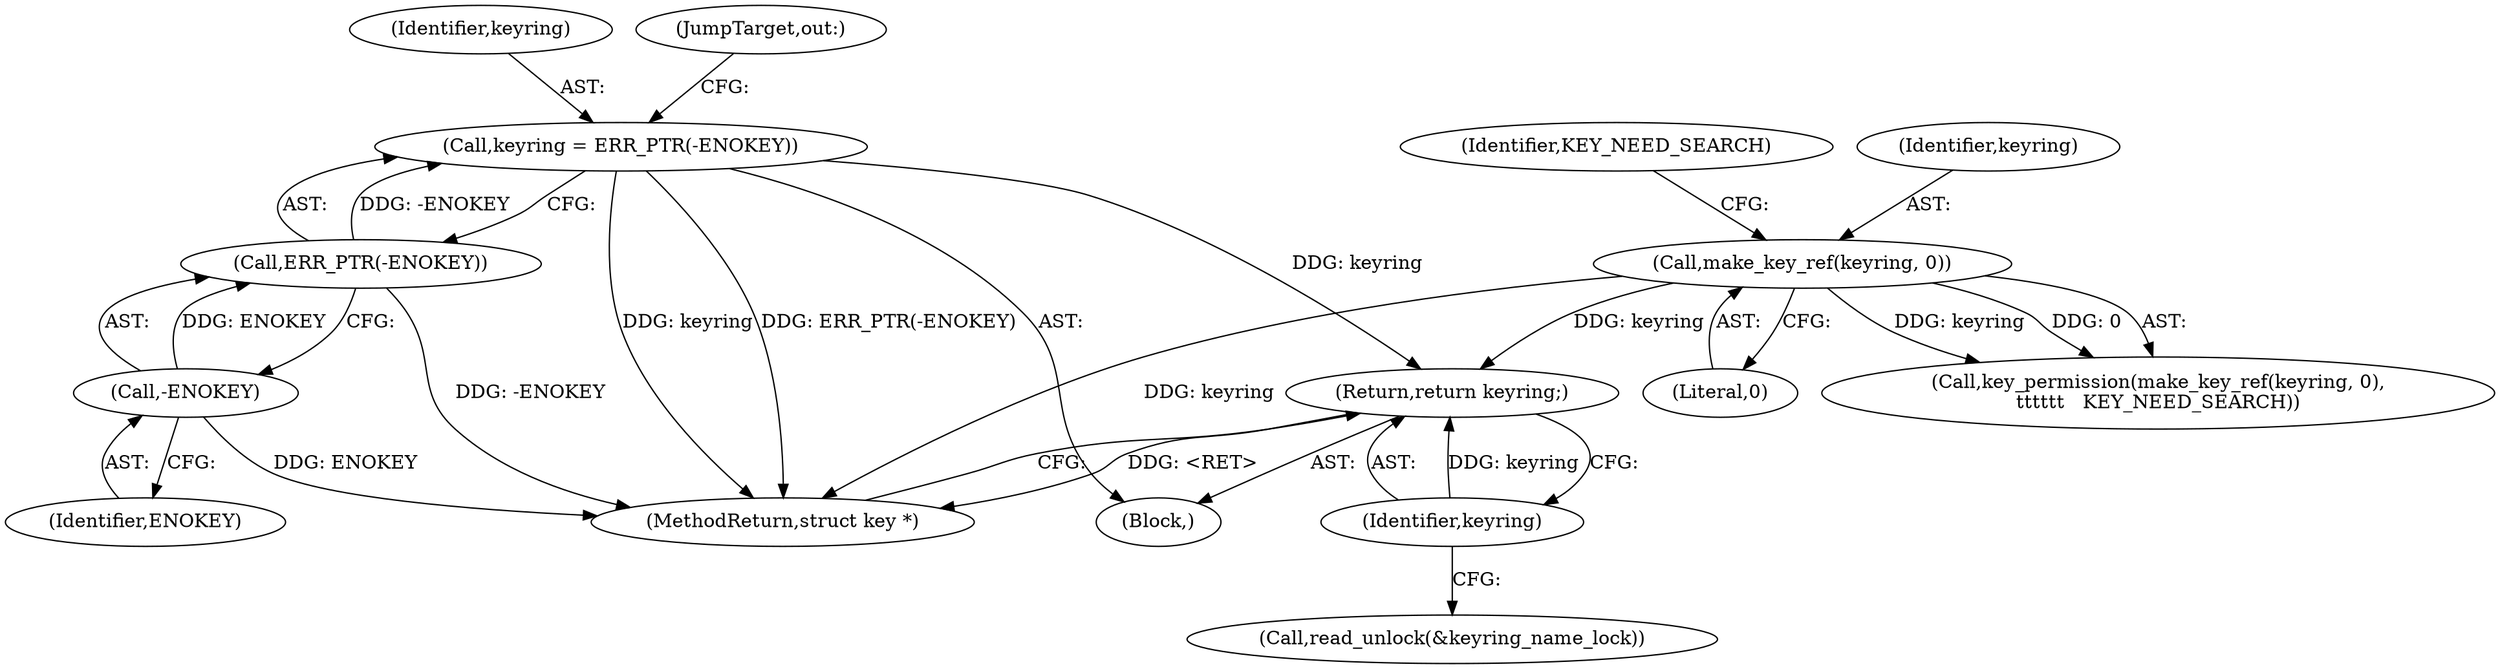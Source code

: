 digraph "0_linux_237bbd29f7a049d310d907f4b2716a7feef9abf3_0@pointer" {
"1000205" [label="(Return,return keyring;)"];
"1000206" [label="(Identifier,keyring)"];
"1000196" [label="(Call,keyring = ERR_PTR(-ENOKEY))"];
"1000198" [label="(Call,ERR_PTR(-ENOKEY))"];
"1000199" [label="(Call,-ENOKEY)"];
"1000174" [label="(Call,make_key_ref(keyring, 0))"];
"1000197" [label="(Identifier,keyring)"];
"1000176" [label="(Literal,0)"];
"1000201" [label="(JumpTarget,out:)"];
"1000206" [label="(Identifier,keyring)"];
"1000177" [label="(Identifier,KEY_NEED_SEARCH)"];
"1000196" [label="(Call,keyring = ERR_PTR(-ENOKEY))"];
"1000200" [label="(Identifier,ENOKEY)"];
"1000202" [label="(Call,read_unlock(&keyring_name_lock))"];
"1000205" [label="(Return,return keyring;)"];
"1000174" [label="(Call,make_key_ref(keyring, 0))"];
"1000173" [label="(Call,key_permission(make_key_ref(keyring, 0),\n\t\t\t\t\t\t   KEY_NEED_SEARCH))"];
"1000207" [label="(MethodReturn,struct key *)"];
"1000198" [label="(Call,ERR_PTR(-ENOKEY))"];
"1000175" [label="(Identifier,keyring)"];
"1000199" [label="(Call,-ENOKEY)"];
"1000105" [label="(Block,)"];
"1000205" -> "1000105"  [label="AST: "];
"1000205" -> "1000206"  [label="CFG: "];
"1000206" -> "1000205"  [label="AST: "];
"1000207" -> "1000205"  [label="CFG: "];
"1000205" -> "1000207"  [label="DDG: <RET>"];
"1000206" -> "1000205"  [label="DDG: keyring"];
"1000196" -> "1000205"  [label="DDG: keyring"];
"1000174" -> "1000205"  [label="DDG: keyring"];
"1000206" -> "1000202"  [label="CFG: "];
"1000196" -> "1000105"  [label="AST: "];
"1000196" -> "1000198"  [label="CFG: "];
"1000197" -> "1000196"  [label="AST: "];
"1000198" -> "1000196"  [label="AST: "];
"1000201" -> "1000196"  [label="CFG: "];
"1000196" -> "1000207"  [label="DDG: keyring"];
"1000196" -> "1000207"  [label="DDG: ERR_PTR(-ENOKEY)"];
"1000198" -> "1000196"  [label="DDG: -ENOKEY"];
"1000198" -> "1000199"  [label="CFG: "];
"1000199" -> "1000198"  [label="AST: "];
"1000198" -> "1000207"  [label="DDG: -ENOKEY"];
"1000199" -> "1000198"  [label="DDG: ENOKEY"];
"1000199" -> "1000200"  [label="CFG: "];
"1000200" -> "1000199"  [label="AST: "];
"1000199" -> "1000207"  [label="DDG: ENOKEY"];
"1000174" -> "1000173"  [label="AST: "];
"1000174" -> "1000176"  [label="CFG: "];
"1000175" -> "1000174"  [label="AST: "];
"1000176" -> "1000174"  [label="AST: "];
"1000177" -> "1000174"  [label="CFG: "];
"1000174" -> "1000207"  [label="DDG: keyring"];
"1000174" -> "1000173"  [label="DDG: keyring"];
"1000174" -> "1000173"  [label="DDG: 0"];
}
